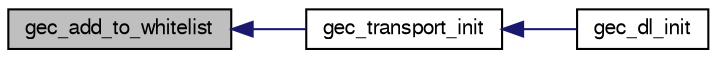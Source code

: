 digraph "gec_add_to_whitelist"
{
  edge [fontname="FreeSans",fontsize="10",labelfontname="FreeSans",labelfontsize="10"];
  node [fontname="FreeSans",fontsize="10",shape=record];
  rankdir="LR";
  Node1 [label="gec_add_to_whitelist",height=0.2,width=0.4,color="black", fillcolor="grey75", style="filled", fontcolor="black"];
  Node1 -> Node2 [dir="back",color="midnightblue",fontsize="10",style="solid",fontname="FreeSans"];
  Node2 [label="gec_transport_init",height=0.2,width=0.4,color="black", fillcolor="white", style="filled",URL="$gec__dl_8h.html#af8c220599205c83e7bada3f8184b0cab"];
  Node2 -> Node3 [dir="back",color="midnightblue",fontsize="10",style="solid",fontname="FreeSans"];
  Node3 [label="gec_dl_init",height=0.2,width=0.4,color="black", fillcolor="white", style="filled",URL="$gec__dl_8h.html#a1b386361ab9d7dfaa9782194d065df18",tooltip="Init function. "];
}
